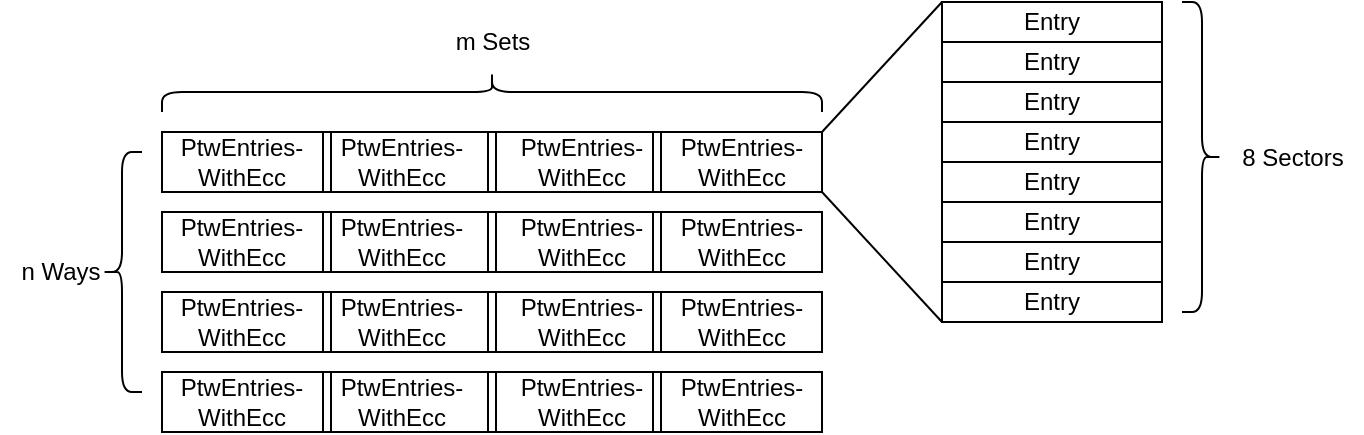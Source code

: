 <mxfile version="24.0.4" type="github">
  <diagram name="第 1 页" id="R-bYVMmTrrHriJm4XcC7">
    <mxGraphModel dx="791" dy="1106" grid="1" gridSize="10" guides="1" tooltips="1" connect="1" arrows="1" fold="1" page="1" pageScale="1" pageWidth="1600" pageHeight="900" math="0" shadow="0">
      <root>
        <mxCell id="0" />
        <mxCell id="1" parent="0" />
        <mxCell id="H-TtyPSFuxZ95Ww805VP-1" value="" style="shape=curlyBracket;whiteSpace=wrap;html=1;rounded=1;labelPosition=left;verticalLabelPosition=middle;align=right;verticalAlign=middle;" vertex="1" parent="1">
          <mxGeometry x="100" y="130" width="20" height="120" as="geometry" />
        </mxCell>
        <mxCell id="H-TtyPSFuxZ95Ww805VP-2" value="" style="rounded=0;whiteSpace=wrap;html=1;" vertex="1" parent="1">
          <mxGeometry x="130" y="120" width="330" height="30" as="geometry" />
        </mxCell>
        <mxCell id="H-TtyPSFuxZ95Ww805VP-6" value="n Ways" style="text;html=1;align=center;verticalAlign=middle;resizable=0;points=[];autosize=1;strokeColor=none;fillColor=none;" vertex="1" parent="1">
          <mxGeometry x="49" y="175" width="60" height="30" as="geometry" />
        </mxCell>
        <mxCell id="H-TtyPSFuxZ95Ww805VP-12" style="edgeStyle=orthogonalEdgeStyle;rounded=0;orthogonalLoop=1;jettySize=auto;html=1;exitX=0.25;exitY=0;exitDx=0;exitDy=0;entryX=0.25;entryY=1;entryDx=0;entryDy=0;strokeColor=default;shape=link;" edge="1" parent="1" source="H-TtyPSFuxZ95Ww805VP-2" target="H-TtyPSFuxZ95Ww805VP-2">
          <mxGeometry relative="1" as="geometry">
            <Array as="points">
              <mxPoint x="213" y="130" />
              <mxPoint x="213" y="130" />
            </Array>
          </mxGeometry>
        </mxCell>
        <mxCell id="H-TtyPSFuxZ95Ww805VP-13" style="edgeStyle=orthogonalEdgeStyle;rounded=0;orthogonalLoop=1;jettySize=auto;html=1;exitX=0.5;exitY=0;exitDx=0;exitDy=0;entryX=0.5;entryY=1;entryDx=0;entryDy=0;shape=link;" edge="1" parent="1" source="H-TtyPSFuxZ95Ww805VP-2" target="H-TtyPSFuxZ95Ww805VP-2">
          <mxGeometry relative="1" as="geometry" />
        </mxCell>
        <mxCell id="H-TtyPSFuxZ95Ww805VP-14" style="edgeStyle=orthogonalEdgeStyle;rounded=0;orthogonalLoop=1;jettySize=auto;html=1;exitX=0.75;exitY=0;exitDx=0;exitDy=0;entryX=0.75;entryY=1;entryDx=0;entryDy=0;shape=link;" edge="1" parent="1" source="H-TtyPSFuxZ95Ww805VP-2" target="H-TtyPSFuxZ95Ww805VP-2">
          <mxGeometry relative="1" as="geometry" />
        </mxCell>
        <mxCell id="H-TtyPSFuxZ95Ww805VP-15" value="PtwEntries-WithEcc" style="text;html=1;align=center;verticalAlign=middle;whiteSpace=wrap;rounded=0;" vertex="1" parent="1">
          <mxGeometry x="140" y="120" width="60" height="30" as="geometry" />
        </mxCell>
        <mxCell id="H-TtyPSFuxZ95Ww805VP-16" value="PtwEntries-WithEcc" style="text;html=1;align=center;verticalAlign=middle;whiteSpace=wrap;rounded=0;" vertex="1" parent="1">
          <mxGeometry x="220" y="120" width="60" height="30" as="geometry" />
        </mxCell>
        <mxCell id="H-TtyPSFuxZ95Ww805VP-17" value="PtwEntries-WithEcc" style="text;html=1;align=center;verticalAlign=middle;whiteSpace=wrap;rounded=0;" vertex="1" parent="1">
          <mxGeometry x="310" y="120" width="60" height="30" as="geometry" />
        </mxCell>
        <mxCell id="H-TtyPSFuxZ95Ww805VP-18" value="PtwEntries-WithEcc" style="text;html=1;align=center;verticalAlign=middle;whiteSpace=wrap;rounded=0;" vertex="1" parent="1">
          <mxGeometry x="390" y="120" width="60" height="30" as="geometry" />
        </mxCell>
        <mxCell id="H-TtyPSFuxZ95Ww805VP-19" value="" style="rounded=0;whiteSpace=wrap;html=1;" vertex="1" parent="1">
          <mxGeometry x="130" y="160" width="330" height="30" as="geometry" />
        </mxCell>
        <mxCell id="H-TtyPSFuxZ95Ww805VP-20" style="edgeStyle=orthogonalEdgeStyle;rounded=0;orthogonalLoop=1;jettySize=auto;html=1;exitX=0.25;exitY=0;exitDx=0;exitDy=0;entryX=0.25;entryY=1;entryDx=0;entryDy=0;strokeColor=default;shape=link;" edge="1" source="H-TtyPSFuxZ95Ww805VP-19" target="H-TtyPSFuxZ95Ww805VP-19" parent="1">
          <mxGeometry relative="1" as="geometry">
            <Array as="points">
              <mxPoint x="213" y="170" />
              <mxPoint x="213" y="170" />
            </Array>
          </mxGeometry>
        </mxCell>
        <mxCell id="H-TtyPSFuxZ95Ww805VP-21" style="edgeStyle=orthogonalEdgeStyle;rounded=0;orthogonalLoop=1;jettySize=auto;html=1;exitX=0.5;exitY=0;exitDx=0;exitDy=0;entryX=0.5;entryY=1;entryDx=0;entryDy=0;shape=link;" edge="1" source="H-TtyPSFuxZ95Ww805VP-19" target="H-TtyPSFuxZ95Ww805VP-19" parent="1">
          <mxGeometry relative="1" as="geometry" />
        </mxCell>
        <mxCell id="H-TtyPSFuxZ95Ww805VP-22" style="edgeStyle=orthogonalEdgeStyle;rounded=0;orthogonalLoop=1;jettySize=auto;html=1;exitX=0.75;exitY=0;exitDx=0;exitDy=0;entryX=0.75;entryY=1;entryDx=0;entryDy=0;shape=link;" edge="1" source="H-TtyPSFuxZ95Ww805VP-19" target="H-TtyPSFuxZ95Ww805VP-19" parent="1">
          <mxGeometry relative="1" as="geometry" />
        </mxCell>
        <mxCell id="H-TtyPSFuxZ95Ww805VP-23" value="PtwEntries-WithEcc" style="text;html=1;align=center;verticalAlign=middle;whiteSpace=wrap;rounded=0;" vertex="1" parent="1">
          <mxGeometry x="140" y="160" width="60" height="30" as="geometry" />
        </mxCell>
        <mxCell id="H-TtyPSFuxZ95Ww805VP-24" value="PtwEntries-WithEcc" style="text;html=1;align=center;verticalAlign=middle;whiteSpace=wrap;rounded=0;" vertex="1" parent="1">
          <mxGeometry x="220" y="160" width="60" height="30" as="geometry" />
        </mxCell>
        <mxCell id="H-TtyPSFuxZ95Ww805VP-25" value="PtwEntries-WithEcc" style="text;html=1;align=center;verticalAlign=middle;whiteSpace=wrap;rounded=0;" vertex="1" parent="1">
          <mxGeometry x="310" y="160" width="60" height="30" as="geometry" />
        </mxCell>
        <mxCell id="H-TtyPSFuxZ95Ww805VP-26" value="PtwEntries-WithEcc" style="text;html=1;align=center;verticalAlign=middle;whiteSpace=wrap;rounded=0;" vertex="1" parent="1">
          <mxGeometry x="390" y="160" width="60" height="30" as="geometry" />
        </mxCell>
        <mxCell id="H-TtyPSFuxZ95Ww805VP-27" value="" style="rounded=0;whiteSpace=wrap;html=1;" vertex="1" parent="1">
          <mxGeometry x="130" y="200" width="330" height="30" as="geometry" />
        </mxCell>
        <mxCell id="H-TtyPSFuxZ95Ww805VP-28" style="edgeStyle=orthogonalEdgeStyle;rounded=0;orthogonalLoop=1;jettySize=auto;html=1;exitX=0.25;exitY=0;exitDx=0;exitDy=0;entryX=0.25;entryY=1;entryDx=0;entryDy=0;strokeColor=default;shape=link;" edge="1" source="H-TtyPSFuxZ95Ww805VP-27" target="H-TtyPSFuxZ95Ww805VP-27" parent="1">
          <mxGeometry relative="1" as="geometry">
            <Array as="points">
              <mxPoint x="213" y="210" />
              <mxPoint x="213" y="210" />
            </Array>
          </mxGeometry>
        </mxCell>
        <mxCell id="H-TtyPSFuxZ95Ww805VP-29" style="edgeStyle=orthogonalEdgeStyle;rounded=0;orthogonalLoop=1;jettySize=auto;html=1;exitX=0.5;exitY=0;exitDx=0;exitDy=0;entryX=0.5;entryY=1;entryDx=0;entryDy=0;shape=link;" edge="1" source="H-TtyPSFuxZ95Ww805VP-27" target="H-TtyPSFuxZ95Ww805VP-27" parent="1">
          <mxGeometry relative="1" as="geometry" />
        </mxCell>
        <mxCell id="H-TtyPSFuxZ95Ww805VP-30" style="edgeStyle=orthogonalEdgeStyle;rounded=0;orthogonalLoop=1;jettySize=auto;html=1;exitX=0.75;exitY=0;exitDx=0;exitDy=0;entryX=0.75;entryY=1;entryDx=0;entryDy=0;shape=link;" edge="1" source="H-TtyPSFuxZ95Ww805VP-27" target="H-TtyPSFuxZ95Ww805VP-27" parent="1">
          <mxGeometry relative="1" as="geometry" />
        </mxCell>
        <mxCell id="H-TtyPSFuxZ95Ww805VP-31" value="PtwEntries-WithEcc" style="text;html=1;align=center;verticalAlign=middle;whiteSpace=wrap;rounded=0;" vertex="1" parent="1">
          <mxGeometry x="140" y="200" width="60" height="30" as="geometry" />
        </mxCell>
        <mxCell id="H-TtyPSFuxZ95Ww805VP-32" value="PtwEntries-WithEcc" style="text;html=1;align=center;verticalAlign=middle;whiteSpace=wrap;rounded=0;" vertex="1" parent="1">
          <mxGeometry x="220" y="200" width="60" height="30" as="geometry" />
        </mxCell>
        <mxCell id="H-TtyPSFuxZ95Ww805VP-33" value="PtwEntries-WithEcc" style="text;html=1;align=center;verticalAlign=middle;whiteSpace=wrap;rounded=0;" vertex="1" parent="1">
          <mxGeometry x="310" y="200" width="60" height="30" as="geometry" />
        </mxCell>
        <mxCell id="H-TtyPSFuxZ95Ww805VP-34" value="PtwEntries-WithEcc" style="text;html=1;align=center;verticalAlign=middle;whiteSpace=wrap;rounded=0;" vertex="1" parent="1">
          <mxGeometry x="390" y="200" width="60" height="30" as="geometry" />
        </mxCell>
        <mxCell id="H-TtyPSFuxZ95Ww805VP-35" value="" style="rounded=0;whiteSpace=wrap;html=1;" vertex="1" parent="1">
          <mxGeometry x="130" y="240" width="330" height="30" as="geometry" />
        </mxCell>
        <mxCell id="H-TtyPSFuxZ95Ww805VP-36" style="edgeStyle=orthogonalEdgeStyle;rounded=0;orthogonalLoop=1;jettySize=auto;html=1;exitX=0.25;exitY=0;exitDx=0;exitDy=0;entryX=0.25;entryY=1;entryDx=0;entryDy=0;strokeColor=default;shape=link;" edge="1" source="H-TtyPSFuxZ95Ww805VP-35" target="H-TtyPSFuxZ95Ww805VP-35" parent="1">
          <mxGeometry relative="1" as="geometry">
            <Array as="points">
              <mxPoint x="213" y="250" />
              <mxPoint x="213" y="250" />
            </Array>
          </mxGeometry>
        </mxCell>
        <mxCell id="H-TtyPSFuxZ95Ww805VP-37" style="edgeStyle=orthogonalEdgeStyle;rounded=0;orthogonalLoop=1;jettySize=auto;html=1;exitX=0.5;exitY=0;exitDx=0;exitDy=0;entryX=0.5;entryY=1;entryDx=0;entryDy=0;shape=link;" edge="1" source="H-TtyPSFuxZ95Ww805VP-35" target="H-TtyPSFuxZ95Ww805VP-35" parent="1">
          <mxGeometry relative="1" as="geometry" />
        </mxCell>
        <mxCell id="H-TtyPSFuxZ95Ww805VP-38" style="edgeStyle=orthogonalEdgeStyle;rounded=0;orthogonalLoop=1;jettySize=auto;html=1;exitX=0.75;exitY=0;exitDx=0;exitDy=0;entryX=0.75;entryY=1;entryDx=0;entryDy=0;shape=link;" edge="1" source="H-TtyPSFuxZ95Ww805VP-35" target="H-TtyPSFuxZ95Ww805VP-35" parent="1">
          <mxGeometry relative="1" as="geometry" />
        </mxCell>
        <mxCell id="H-TtyPSFuxZ95Ww805VP-39" value="PtwEntries-WithEcc" style="text;html=1;align=center;verticalAlign=middle;whiteSpace=wrap;rounded=0;" vertex="1" parent="1">
          <mxGeometry x="140" y="240" width="60" height="30" as="geometry" />
        </mxCell>
        <mxCell id="H-TtyPSFuxZ95Ww805VP-40" value="PtwEntries-WithEcc" style="text;html=1;align=center;verticalAlign=middle;whiteSpace=wrap;rounded=0;" vertex="1" parent="1">
          <mxGeometry x="220" y="240" width="60" height="30" as="geometry" />
        </mxCell>
        <mxCell id="H-TtyPSFuxZ95Ww805VP-41" value="PtwEntries-WithEcc" style="text;html=1;align=center;verticalAlign=middle;whiteSpace=wrap;rounded=0;" vertex="1" parent="1">
          <mxGeometry x="310" y="240" width="60" height="30" as="geometry" />
        </mxCell>
        <mxCell id="H-TtyPSFuxZ95Ww805VP-42" value="PtwEntries-WithEcc" style="text;html=1;align=center;verticalAlign=middle;whiteSpace=wrap;rounded=0;" vertex="1" parent="1">
          <mxGeometry x="390" y="240" width="60" height="30" as="geometry" />
        </mxCell>
        <mxCell id="H-TtyPSFuxZ95Ww805VP-43" value="" style="shape=curlyBracket;whiteSpace=wrap;html=1;rounded=1;labelPosition=left;verticalLabelPosition=middle;align=right;verticalAlign=middle;rotation=90;" vertex="1" parent="1">
          <mxGeometry x="285" y="-65" width="20" height="330" as="geometry" />
        </mxCell>
        <mxCell id="H-TtyPSFuxZ95Ww805VP-44" value="m Sets" style="text;html=1;align=center;verticalAlign=middle;resizable=0;points=[];autosize=1;strokeColor=none;fillColor=none;" vertex="1" parent="1">
          <mxGeometry x="265" y="60" width="60" height="30" as="geometry" />
        </mxCell>
        <mxCell id="H-TtyPSFuxZ95Ww805VP-45" value="" style="endArrow=none;html=1;rounded=0;entryX=0;entryY=0;entryDx=0;entryDy=0;" edge="1" parent="1" target="H-TtyPSFuxZ95Ww805VP-47">
          <mxGeometry width="50" height="50" relative="1" as="geometry">
            <mxPoint x="460" y="120" as="sourcePoint" />
            <mxPoint x="510" y="70" as="targetPoint" />
          </mxGeometry>
        </mxCell>
        <mxCell id="H-TtyPSFuxZ95Ww805VP-46" value="" style="endArrow=none;html=1;rounded=0;entryX=0;entryY=1;entryDx=0;entryDy=0;" edge="1" parent="1" target="H-TtyPSFuxZ95Ww805VP-70">
          <mxGeometry width="50" height="50" relative="1" as="geometry">
            <mxPoint x="460" y="150" as="sourcePoint" />
            <mxPoint x="510" y="220" as="targetPoint" />
          </mxGeometry>
        </mxCell>
        <mxCell id="H-TtyPSFuxZ95Ww805VP-47" value="Entry" style="rounded=0;whiteSpace=wrap;html=1;" vertex="1" parent="1">
          <mxGeometry x="520" y="55" width="110" height="20" as="geometry" />
        </mxCell>
        <mxCell id="H-TtyPSFuxZ95Ww805VP-64" value="Entry" style="rounded=0;whiteSpace=wrap;html=1;" vertex="1" parent="1">
          <mxGeometry x="520" y="75" width="110" height="20" as="geometry" />
        </mxCell>
        <mxCell id="H-TtyPSFuxZ95Ww805VP-65" value="Entry" style="rounded=0;whiteSpace=wrap;html=1;" vertex="1" parent="1">
          <mxGeometry x="520" y="95" width="110" height="20" as="geometry" />
        </mxCell>
        <mxCell id="H-TtyPSFuxZ95Ww805VP-66" value="Entry" style="rounded=0;whiteSpace=wrap;html=1;" vertex="1" parent="1">
          <mxGeometry x="520" y="115" width="110" height="20" as="geometry" />
        </mxCell>
        <mxCell id="H-TtyPSFuxZ95Ww805VP-67" value="Entry" style="rounded=0;whiteSpace=wrap;html=1;" vertex="1" parent="1">
          <mxGeometry x="520" y="135" width="110" height="20" as="geometry" />
        </mxCell>
        <mxCell id="H-TtyPSFuxZ95Ww805VP-68" value="Entry" style="rounded=0;whiteSpace=wrap;html=1;" vertex="1" parent="1">
          <mxGeometry x="520" y="155" width="110" height="20" as="geometry" />
        </mxCell>
        <mxCell id="H-TtyPSFuxZ95Ww805VP-69" value="Entry" style="rounded=0;whiteSpace=wrap;html=1;" vertex="1" parent="1">
          <mxGeometry x="520" y="175" width="110" height="20" as="geometry" />
        </mxCell>
        <mxCell id="H-TtyPSFuxZ95Ww805VP-70" value="Entry" style="rounded=0;whiteSpace=wrap;html=1;" vertex="1" parent="1">
          <mxGeometry x="520" y="195" width="110" height="20" as="geometry" />
        </mxCell>
        <mxCell id="H-TtyPSFuxZ95Ww805VP-71" value="" style="shape=curlyBracket;whiteSpace=wrap;html=1;rounded=1;flipH=1;labelPosition=right;verticalLabelPosition=middle;align=left;verticalAlign=middle;" vertex="1" parent="1">
          <mxGeometry x="640" y="55" width="20" height="155" as="geometry" />
        </mxCell>
        <mxCell id="H-TtyPSFuxZ95Ww805VP-72" value="8 Sectors" style="text;html=1;align=center;verticalAlign=middle;resizable=0;points=[];autosize=1;strokeColor=none;fillColor=none;" vertex="1" parent="1">
          <mxGeometry x="660" y="117.5" width="70" height="30" as="geometry" />
        </mxCell>
      </root>
    </mxGraphModel>
  </diagram>
</mxfile>
